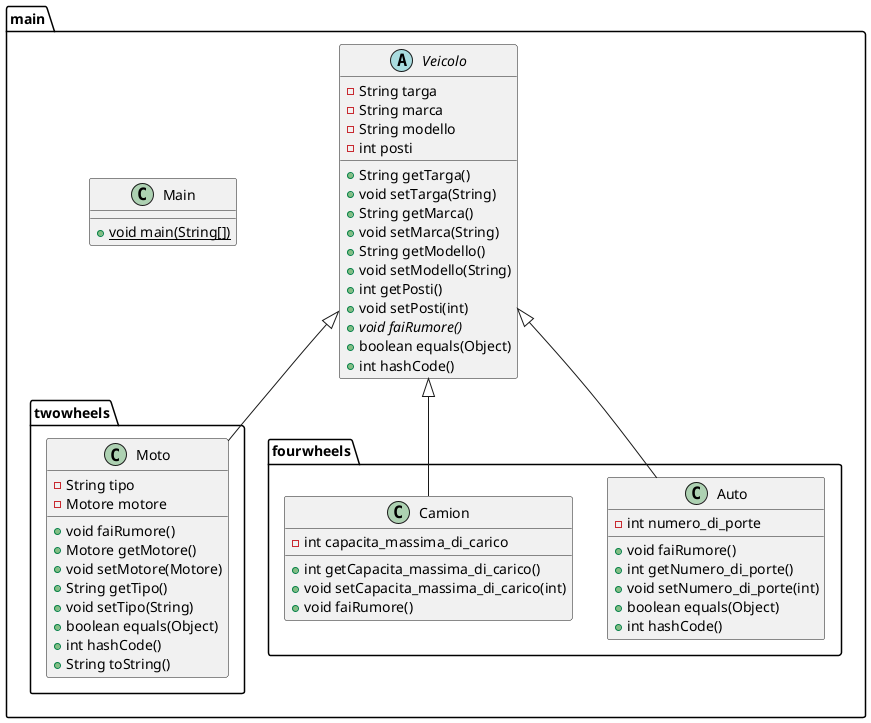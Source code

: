 @startuml
class main.twowheels.Moto {
- String tipo
- Motore motore
+ void faiRumore()
+ Motore getMotore()
+ void setMotore(Motore)
+ String getTipo()
+ void setTipo(String)
+ boolean equals(Object)
+ int hashCode()
+ String toString()
}


class main.fourwheels.Auto {
- int numero_di_porte
+ void faiRumore()
+ int getNumero_di_porte()
+ void setNumero_di_porte(int)
+ boolean equals(Object)
+ int hashCode()
}


abstract class main.Veicolo {
- String targa
- String marca
- String modello
- int posti
+ String getTarga()
+ void setTarga(String)
+ String getMarca()
+ void setMarca(String)
+ String getModello()
+ void setModello(String)
+ int getPosti()
+ void setPosti(int)
+ {abstract}void faiRumore()
+ boolean equals(Object)
+ int hashCode()
}


class main.Main {
+ {static} void main(String[])
}

class main.fourwheels.Camion {
- int capacita_massima_di_carico
+ int getCapacita_massima_di_carico()
+ void setCapacita_massima_di_carico(int)
+ void faiRumore()
}




main.Veicolo <|-- main.twowheels.Moto
main.Veicolo <|-- main.fourwheels.Auto
main.Veicolo <|-- main.fourwheels.Camion
@enduml
